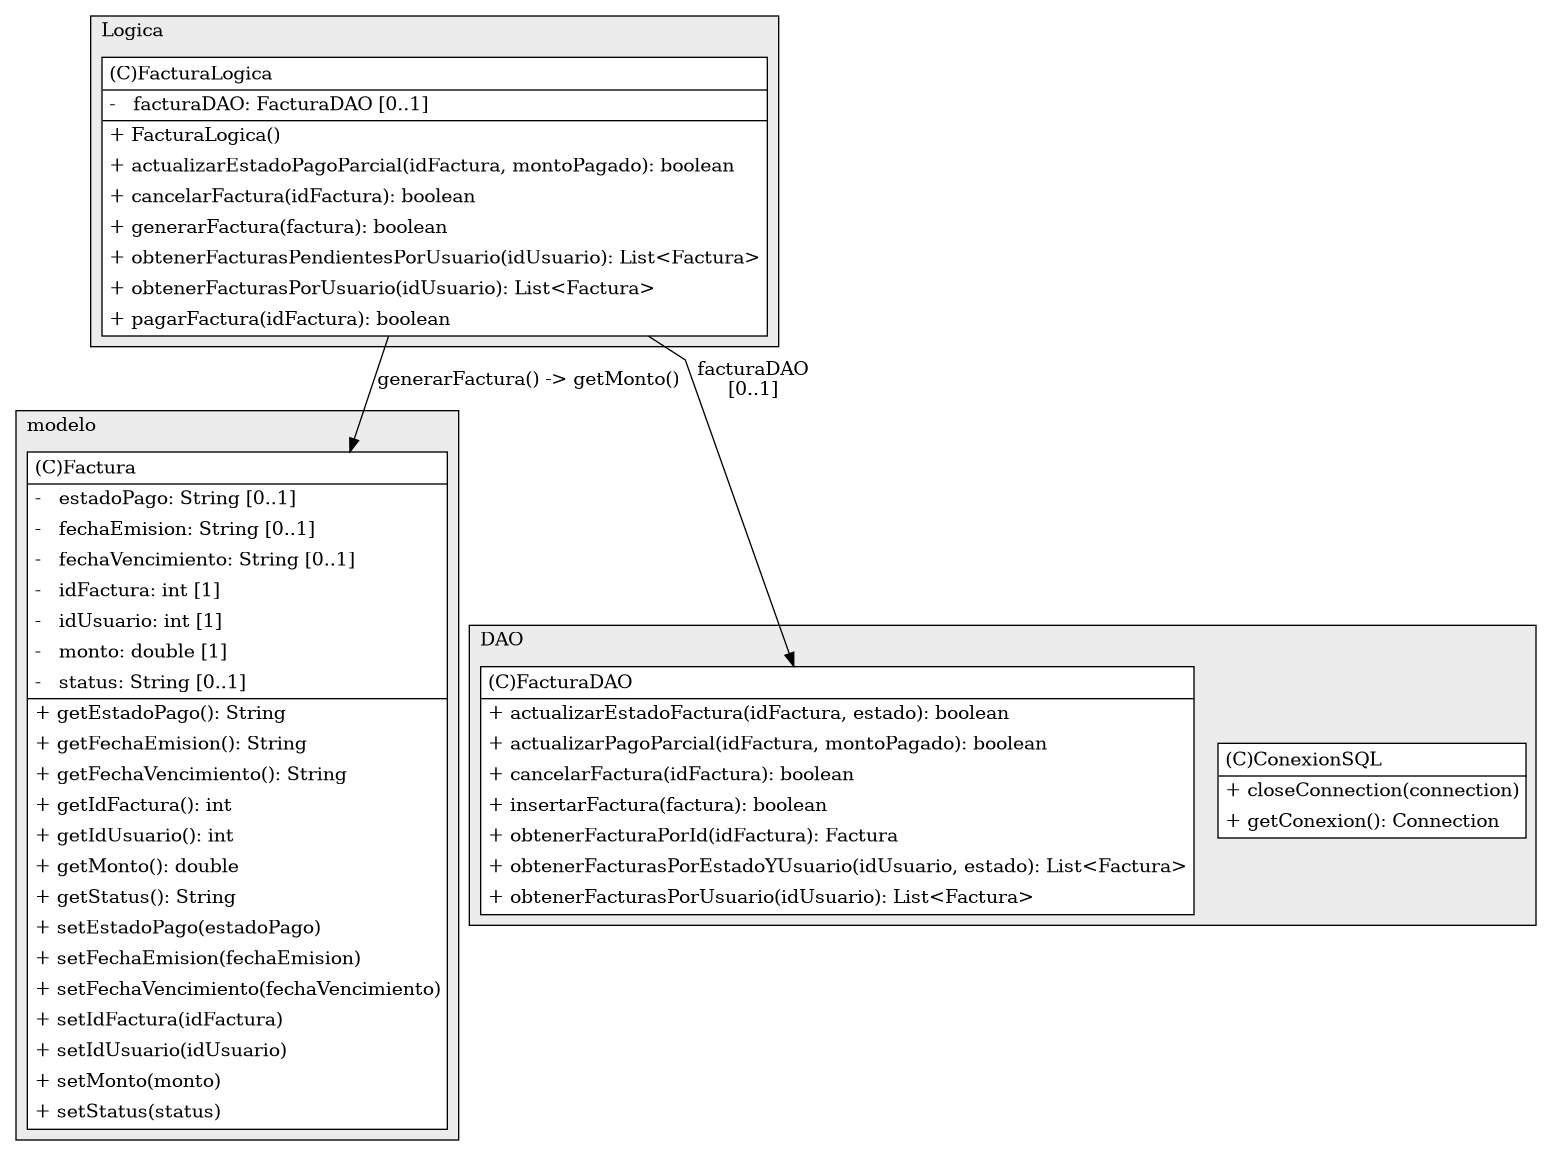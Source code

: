 @startuml

/' diagram meta data start
config=StructureConfiguration;
{
  "projectClassification": {
    "searchMode": "OpenProject", // OpenProject, AllProjects
    "includedProjects": "",
    "pathEndKeywords": "*.impl",
    "isClientPath": "",
    "isClientName": "",
    "isTestPath": "",
    "isTestName": "",
    "isMappingPath": "",
    "isMappingName": "",
    "isDataAccessPath": "",
    "isDataAccessName": "",
    "isDataStructurePath": "",
    "isDataStructureName": "",
    "isInterfaceStructuresPath": "",
    "isInterfaceStructuresName": "",
    "isEntryPointPath": "",
    "isEntryPointName": "",
    "treatFinalFieldsAsMandatory": false
  },
  "graphRestriction": {
    "classPackageExcludeFilter": "",
    "classPackageIncludeFilter": "",
    "classNameExcludeFilter": "",
    "classNameIncludeFilter": "",
    "methodNameExcludeFilter": "",
    "methodNameIncludeFilter": "",
    "removeByInheritance": "", // inheritance/annotation based filtering is done in a second step
    "removeByAnnotation": "",
    "removeByClassPackage": "", // cleanup the graph after inheritance/annotation based filtering is done
    "removeByClassName": "",
    "cutMappings": false,
    "cutEnum": false,
    "cutTests": true,
    "cutClient": true,
    "cutDataAccess": false,
    "cutInterfaceStructures": false,
    "cutDataStructures": false,
    "cutGetterAndSetter": false,
    "cutConstructors": false
  },
  "graphTraversal": {
    "forwardDepth": 3,
    "backwardDepth": 3,
    "classPackageExcludeFilter": "",
    "classPackageIncludeFilter": "",
    "classNameExcludeFilter": "",
    "classNameIncludeFilter": "",
    "methodNameExcludeFilter": "",
    "methodNameIncludeFilter": "",
    "hideMappings": false,
    "hideDataStructures": false,
    "hidePrivateMethods": true,
    "hideInterfaceCalls": true, // indirection: implementation -> interface (is hidden) -> implementation
    "onlyShowApplicationEntryPoints": false, // root node is included
    "useMethodCallsForStructureDiagram": "ForwardOnly" // ForwardOnly, BothDirections, No
  },
  "details": {
    "aggregation": "GroupByClass", // ByClass, GroupByClass, None
    "showClassGenericTypes": true,
    "showMethods": true,
    "showMethodParameterNames": true,
    "showMethodParameterTypes": false,
    "showMethodReturnType": true,
    "showPackageLevels": 3,
    "showDetailedClassStructure": true
  },
  "rootClass": "Logica.FacturaLogica",
  "extensionCallbackMethod": "" // qualified.class.name#methodName - signature: public static String method(String)
}
diagram meta data end '/



digraph g {
    rankdir="TB"
    splines=polyline
    

'nodes 
subgraph cluster_1068799386 { 
   	label=modelo
	labeljust=l
	fillcolor="#ececec"
	style=filled
   
   Factura1068799386[
	label=<<TABLE BORDER="1" CELLBORDER="0" CELLPADDING="4" CELLSPACING="0">
<TR><TD ALIGN="LEFT" >(C)Factura</TD></TR>
<HR/>
<TR><TD ALIGN="LEFT" >-   estadoPago: String [0..1]</TD></TR>
<TR><TD ALIGN="LEFT" >-   fechaEmision: String [0..1]</TD></TR>
<TR><TD ALIGN="LEFT" >-   fechaVencimiento: String [0..1]</TD></TR>
<TR><TD ALIGN="LEFT" >-   idFactura: int [1]</TD></TR>
<TR><TD ALIGN="LEFT" >-   idUsuario: int [1]</TD></TR>
<TR><TD ALIGN="LEFT" >-   monto: double [1]</TD></TR>
<TR><TD ALIGN="LEFT" >-   status: String [0..1]</TD></TR>
<HR/>
<TR><TD ALIGN="LEFT" >+ getEstadoPago(): String</TD></TR>
<TR><TD ALIGN="LEFT" >+ getFechaEmision(): String</TD></TR>
<TR><TD ALIGN="LEFT" >+ getFechaVencimiento(): String</TD></TR>
<TR><TD ALIGN="LEFT" >+ getIdFactura(): int</TD></TR>
<TR><TD ALIGN="LEFT" >+ getIdUsuario(): int</TD></TR>
<TR><TD ALIGN="LEFT" >+ getMonto(): double</TD></TR>
<TR><TD ALIGN="LEFT" >+ getStatus(): String</TD></TR>
<TR><TD ALIGN="LEFT" >+ setEstadoPago(estadoPago)</TD></TR>
<TR><TD ALIGN="LEFT" >+ setFechaEmision(fechaEmision)</TD></TR>
<TR><TD ALIGN="LEFT" >+ setFechaVencimiento(fechaVencimiento)</TD></TR>
<TR><TD ALIGN="LEFT" >+ setIdFactura(idFactura)</TD></TR>
<TR><TD ALIGN="LEFT" >+ setIdUsuario(idUsuario)</TD></TR>
<TR><TD ALIGN="LEFT" >+ setMonto(monto)</TD></TR>
<TR><TD ALIGN="LEFT" >+ setStatus(status)</TD></TR>
</TABLE>>
	style=filled
	margin=0
	shape=plaintext
	fillcolor="#FFFFFF"
];
} 

subgraph cluster_2013468445 { 
   	label=Logica
	labeljust=l
	fillcolor="#ececec"
	style=filled
   
   FacturaLogica2013468445[
	label=<<TABLE BORDER="1" CELLBORDER="0" CELLPADDING="4" CELLSPACING="0">
<TR><TD ALIGN="LEFT" >(C)FacturaLogica</TD></TR>
<HR/>
<TR><TD ALIGN="LEFT" >-   facturaDAO: FacturaDAO [0..1]</TD></TR>
<HR/>
<TR><TD ALIGN="LEFT" >+ FacturaLogica()</TD></TR>
<TR><TD ALIGN="LEFT" >+ actualizarEstadoPagoParcial(idFactura, montoPagado): boolean</TD></TR>
<TR><TD ALIGN="LEFT" >+ cancelarFactura(idFactura): boolean</TD></TR>
<TR><TD ALIGN="LEFT" >+ generarFactura(factura): boolean</TD></TR>
<TR><TD ALIGN="LEFT" >+ obtenerFacturasPendientesPorUsuario(idUsuario): List&lt;Factura&gt;</TD></TR>
<TR><TD ALIGN="LEFT" >+ obtenerFacturasPorUsuario(idUsuario): List&lt;Factura&gt;</TD></TR>
<TR><TD ALIGN="LEFT" >+ pagarFactura(idFactura): boolean</TD></TR>
</TABLE>>
	style=filled
	margin=0
	shape=plaintext
	fillcolor="#FFFFFF"
];
} 

subgraph cluster_67442 { 
   	label=DAO
	labeljust=l
	fillcolor="#ececec"
	style=filled
   
   ConexionSQL67442[
	label=<<TABLE BORDER="1" CELLBORDER="0" CELLPADDING="4" CELLSPACING="0">
<TR><TD ALIGN="LEFT" >(C)ConexionSQL</TD></TR>
<HR/>
<TR><TD ALIGN="LEFT" >+ closeConnection(connection)</TD></TR>
<TR><TD ALIGN="LEFT" >+ getConexion(): Connection</TD></TR>
</TABLE>>
	style=filled
	margin=0
	shape=plaintext
	fillcolor="#FFFFFF"
];

FacturaDAO67442[
	label=<<TABLE BORDER="1" CELLBORDER="0" CELLPADDING="4" CELLSPACING="0">
<TR><TD ALIGN="LEFT" >(C)FacturaDAO</TD></TR>
<HR/>
<TR><TD ALIGN="LEFT" >+ actualizarEstadoFactura(idFactura, estado): boolean</TD></TR>
<TR><TD ALIGN="LEFT" >+ actualizarPagoParcial(idFactura, montoPagado): boolean</TD></TR>
<TR><TD ALIGN="LEFT" >+ cancelarFactura(idFactura): boolean</TD></TR>
<TR><TD ALIGN="LEFT" >+ insertarFactura(factura): boolean</TD></TR>
<TR><TD ALIGN="LEFT" >+ obtenerFacturaPorId(idFactura): Factura</TD></TR>
<TR><TD ALIGN="LEFT" >+ obtenerFacturasPorEstadoYUsuario(idUsuario, estado): List&lt;Factura&gt;</TD></TR>
<TR><TD ALIGN="LEFT" >+ obtenerFacturasPorUsuario(idUsuario): List&lt;Factura&gt;</TD></TR>
</TABLE>>
	style=filled
	margin=0
	shape=plaintext
	fillcolor="#FFFFFF"
];
} 

'edges    
FacturaLogica2013468445 -> Factura1068799386[label="generarFactura() -> getMonto()"];
FacturaLogica2013468445 -> FacturaDAO67442[label="facturaDAO
[0..1]"];
    
}
@enduml